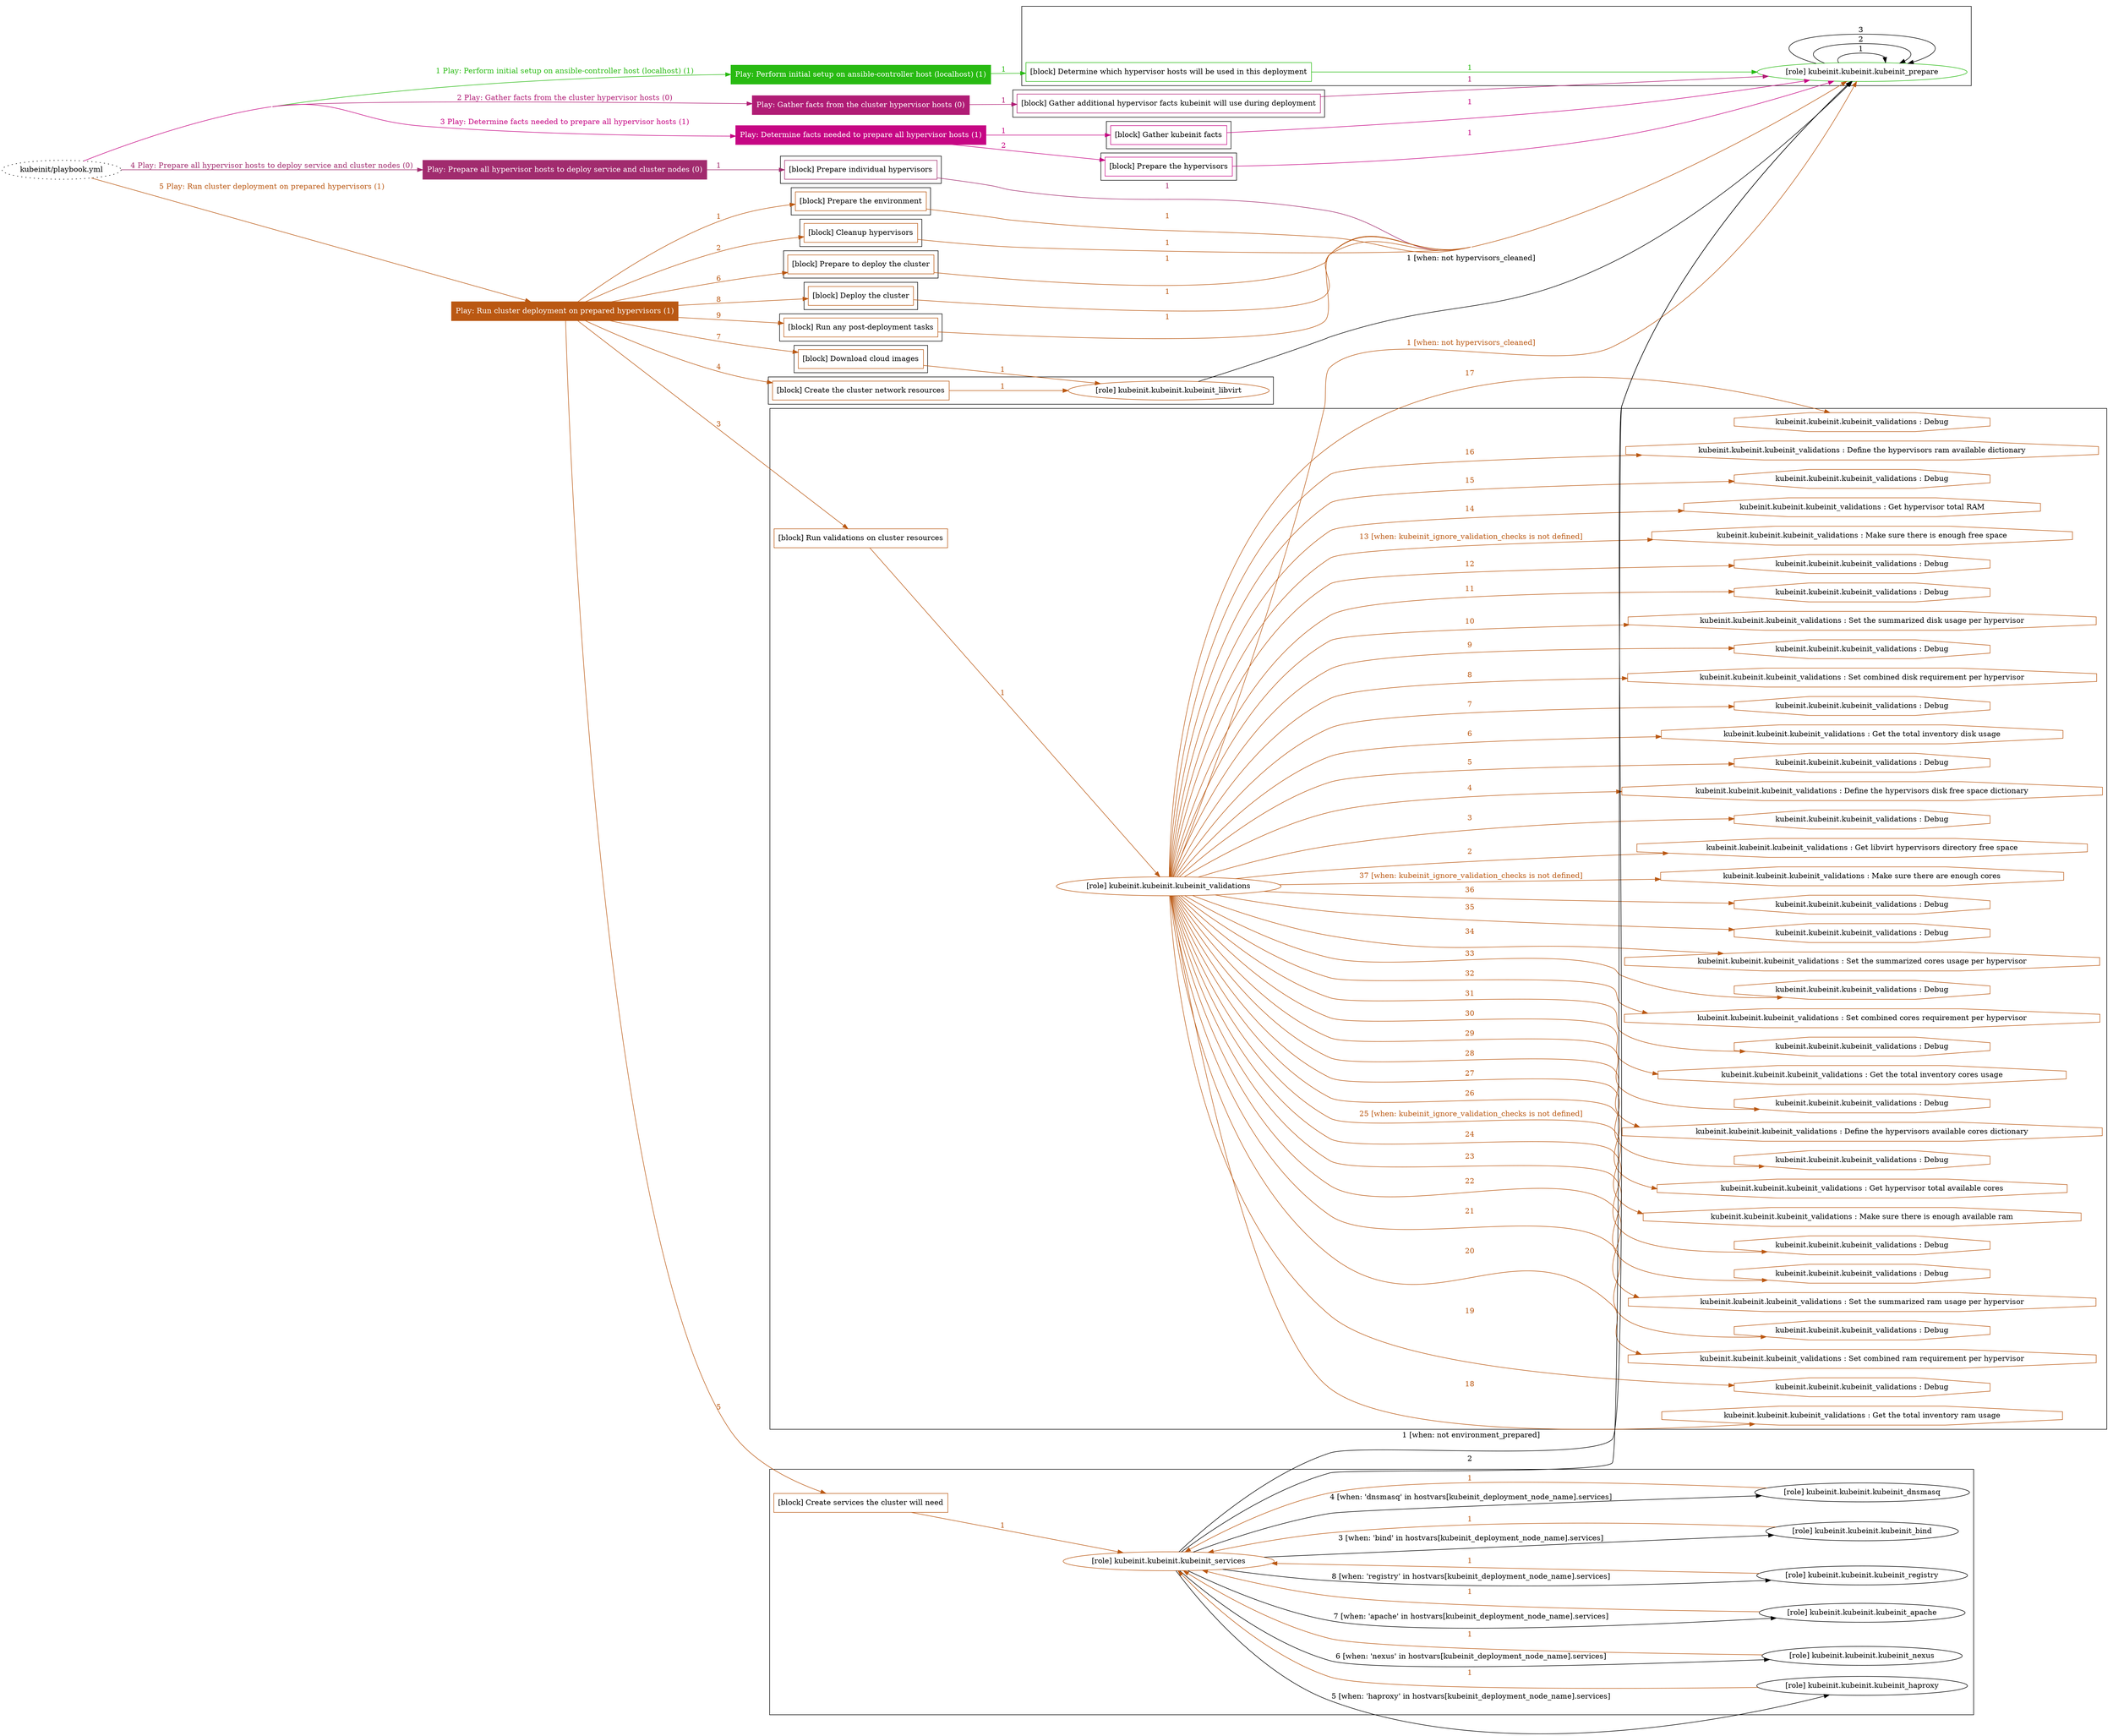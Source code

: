 digraph {
	graph [concentrate=true ordering=in rankdir=LR ratio=fill]
	edge [esep=5 sep=10]
	"kubeinit/playbook.yml" [URL="/home/runner/work/kubeinit/kubeinit/kubeinit/playbook.yml" id=playbook_c0d34bd8 style=dotted]
	"kubeinit/playbook.yml" -> play_a686b54a [label="1 Play: Perform initial setup on ansible-controller host (localhost) (1)" color="#28ba12" fontcolor="#28ba12" id=edge_playbook_c0d34bd8_play_a686b54a labeltooltip="1 Play: Perform initial setup on ansible-controller host (localhost) (1)" tooltip="1 Play: Perform initial setup on ansible-controller host (localhost) (1)"]
	subgraph "Play: Perform initial setup on ansible-controller host (localhost) (1)" {
		play_a686b54a [label="Play: Perform initial setup on ansible-controller host (localhost) (1)" URL="/home/runner/work/kubeinit/kubeinit/kubeinit/playbook.yml" color="#28ba12" fontcolor="#ffffff" id=play_a686b54a shape=box style=filled tooltip=localhost]
		play_a686b54a -> block_b60185c5 [label=1 color="#28ba12" fontcolor="#28ba12" id=edge_1_play_a686b54a_block_b60185c5 labeltooltip=1 tooltip=1]
		subgraph cluster_block_b60185c5 {
			block_b60185c5 [label="[block] Determine which hypervisor hosts will be used in this deployment" URL="/home/runner/work/kubeinit/kubeinit/kubeinit/playbook.yml" color="#28ba12" id=block_b60185c5 labeltooltip="Determine which hypervisor hosts will be used in this deployment" shape=box tooltip="Determine which hypervisor hosts will be used in this deployment"]
			block_b60185c5 -> role_2690aaf3 [label="1 " color="#28ba12" fontcolor="#28ba12" id=edge_1_block_b60185c5_role_2690aaf3 labeltooltip="1 " tooltip="1 "]
			subgraph "kubeinit.kubeinit.kubeinit_prepare" {
				role_2690aaf3 [label="[role] kubeinit.kubeinit.kubeinit_prepare" URL="/home/runner/work/kubeinit/kubeinit/kubeinit/playbook.yml" color="#28ba12" id=role_2690aaf3 tooltip="kubeinit.kubeinit.kubeinit_prepare"]
				role_2690aaf3 -> role_2690aaf3 [label="1 " color=black fontcolor=black id=edge_1_role_2690aaf3_role_2690aaf3 labeltooltip="1 " tooltip="1 "]
				role_2690aaf3 -> role_2690aaf3 [label="2 " color=black fontcolor=black id=edge_2_role_2690aaf3_role_2690aaf3 labeltooltip="2 " tooltip="2 "]
				role_2690aaf3 -> role_2690aaf3 [label="3 " color=black fontcolor=black id=edge_3_role_2690aaf3_role_2690aaf3 labeltooltip="3 " tooltip="3 "]
			}
		}
	}
	"kubeinit/playbook.yml" -> play_5a09e66a [label="2 Play: Gather facts from the cluster hypervisor hosts (0)" color="#b01c75" fontcolor="#b01c75" id=edge_playbook_c0d34bd8_play_5a09e66a labeltooltip="2 Play: Gather facts from the cluster hypervisor hosts (0)" tooltip="2 Play: Gather facts from the cluster hypervisor hosts (0)"]
	subgraph "Play: Gather facts from the cluster hypervisor hosts (0)" {
		play_5a09e66a [label="Play: Gather facts from the cluster hypervisor hosts (0)" URL="/home/runner/work/kubeinit/kubeinit/kubeinit/playbook.yml" color="#b01c75" fontcolor="#ffffff" id=play_5a09e66a shape=box style=filled tooltip="Play: Gather facts from the cluster hypervisor hosts (0)"]
		play_5a09e66a -> block_2503cb51 [label=1 color="#b01c75" fontcolor="#b01c75" id=edge_1_play_5a09e66a_block_2503cb51 labeltooltip=1 tooltip=1]
		subgraph cluster_block_2503cb51 {
			block_2503cb51 [label="[block] Gather additional hypervisor facts kubeinit will use during deployment" URL="/home/runner/work/kubeinit/kubeinit/kubeinit/playbook.yml" color="#b01c75" id=block_2503cb51 labeltooltip="Gather additional hypervisor facts kubeinit will use during deployment" shape=box tooltip="Gather additional hypervisor facts kubeinit will use during deployment"]
			block_2503cb51 -> role_2690aaf3 [label="1 " color="#b01c75" fontcolor="#b01c75" id=edge_1_block_2503cb51_role_2690aaf3 labeltooltip="1 " tooltip="1 "]
		}
	}
	"kubeinit/playbook.yml" -> play_10bb4254 [label="3 Play: Determine facts needed to prepare all hypervisor hosts (1)" color="#c60684" fontcolor="#c60684" id=edge_playbook_c0d34bd8_play_10bb4254 labeltooltip="3 Play: Determine facts needed to prepare all hypervisor hosts (1)" tooltip="3 Play: Determine facts needed to prepare all hypervisor hosts (1)"]
	subgraph "Play: Determine facts needed to prepare all hypervisor hosts (1)" {
		play_10bb4254 [label="Play: Determine facts needed to prepare all hypervisor hosts (1)" URL="/home/runner/work/kubeinit/kubeinit/kubeinit/playbook.yml" color="#c60684" fontcolor="#ffffff" id=play_10bb4254 shape=box style=filled tooltip=localhost]
		play_10bb4254 -> block_2e32a0d2 [label=1 color="#c60684" fontcolor="#c60684" id=edge_1_play_10bb4254_block_2e32a0d2 labeltooltip=1 tooltip=1]
		subgraph cluster_block_2e32a0d2 {
			block_2e32a0d2 [label="[block] Gather kubeinit facts" URL="/home/runner/work/kubeinit/kubeinit/kubeinit/playbook.yml" color="#c60684" id=block_2e32a0d2 labeltooltip="Gather kubeinit facts" shape=box tooltip="Gather kubeinit facts"]
			block_2e32a0d2 -> role_2690aaf3 [label="1 " color="#c60684" fontcolor="#c60684" id=edge_1_block_2e32a0d2_role_2690aaf3 labeltooltip="1 " tooltip="1 "]
		}
		play_10bb4254 -> block_afd1b072 [label=2 color="#c60684" fontcolor="#c60684" id=edge_2_play_10bb4254_block_afd1b072 labeltooltip=2 tooltip=2]
		subgraph cluster_block_afd1b072 {
			block_afd1b072 [label="[block] Prepare the hypervisors" URL="/home/runner/work/kubeinit/kubeinit/kubeinit/playbook.yml" color="#c60684" id=block_afd1b072 labeltooltip="Prepare the hypervisors" shape=box tooltip="Prepare the hypervisors"]
			block_afd1b072 -> role_2690aaf3 [label="1 " color="#c60684" fontcolor="#c60684" id=edge_1_block_afd1b072_role_2690aaf3 labeltooltip="1 " tooltip="1 "]
		}
	}
	"kubeinit/playbook.yml" -> play_aefdb59d [label="4 Play: Prepare all hypervisor hosts to deploy service and cluster nodes (0)" color="#a12b6e" fontcolor="#a12b6e" id=edge_playbook_c0d34bd8_play_aefdb59d labeltooltip="4 Play: Prepare all hypervisor hosts to deploy service and cluster nodes (0)" tooltip="4 Play: Prepare all hypervisor hosts to deploy service and cluster nodes (0)"]
	subgraph "Play: Prepare all hypervisor hosts to deploy service and cluster nodes (0)" {
		play_aefdb59d [label="Play: Prepare all hypervisor hosts to deploy service and cluster nodes (0)" URL="/home/runner/work/kubeinit/kubeinit/kubeinit/playbook.yml" color="#a12b6e" fontcolor="#ffffff" id=play_aefdb59d shape=box style=filled tooltip="Play: Prepare all hypervisor hosts to deploy service and cluster nodes (0)"]
		play_aefdb59d -> block_6290bbe1 [label=1 color="#a12b6e" fontcolor="#a12b6e" id=edge_1_play_aefdb59d_block_6290bbe1 labeltooltip=1 tooltip=1]
		subgraph cluster_block_6290bbe1 {
			block_6290bbe1 [label="[block] Prepare individual hypervisors" URL="/home/runner/work/kubeinit/kubeinit/kubeinit/playbook.yml" color="#a12b6e" id=block_6290bbe1 labeltooltip="Prepare individual hypervisors" shape=box tooltip="Prepare individual hypervisors"]
			block_6290bbe1 -> role_2690aaf3 [label="1 " color="#a12b6e" fontcolor="#a12b6e" id=edge_1_block_6290bbe1_role_2690aaf3 labeltooltip="1 " tooltip="1 "]
		}
	}
	"kubeinit/playbook.yml" -> play_a9e2fdc0 [label="5 Play: Run cluster deployment on prepared hypervisors (1)" color="#ba5812" fontcolor="#ba5812" id=edge_playbook_c0d34bd8_play_a9e2fdc0 labeltooltip="5 Play: Run cluster deployment on prepared hypervisors (1)" tooltip="5 Play: Run cluster deployment on prepared hypervisors (1)"]
	subgraph "Play: Run cluster deployment on prepared hypervisors (1)" {
		play_a9e2fdc0 [label="Play: Run cluster deployment on prepared hypervisors (1)" URL="/home/runner/work/kubeinit/kubeinit/kubeinit/playbook.yml" color="#ba5812" fontcolor="#ffffff" id=play_a9e2fdc0 shape=box style=filled tooltip=localhost]
		play_a9e2fdc0 -> block_39dfa074 [label=1 color="#ba5812" fontcolor="#ba5812" id=edge_1_play_a9e2fdc0_block_39dfa074 labeltooltip=1 tooltip=1]
		subgraph cluster_block_39dfa074 {
			block_39dfa074 [label="[block] Prepare the environment" URL="/home/runner/work/kubeinit/kubeinit/kubeinit/playbook.yml" color="#ba5812" id=block_39dfa074 labeltooltip="Prepare the environment" shape=box tooltip="Prepare the environment"]
			block_39dfa074 -> role_2690aaf3 [label="1 " color="#ba5812" fontcolor="#ba5812" id=edge_1_block_39dfa074_role_2690aaf3 labeltooltip="1 " tooltip="1 "]
		}
		play_a9e2fdc0 -> block_4a637e8b [label=2 color="#ba5812" fontcolor="#ba5812" id=edge_2_play_a9e2fdc0_block_4a637e8b labeltooltip=2 tooltip=2]
		subgraph cluster_block_4a637e8b {
			block_4a637e8b [label="[block] Cleanup hypervisors" URL="/home/runner/work/kubeinit/kubeinit/kubeinit/playbook.yml" color="#ba5812" id=block_4a637e8b labeltooltip="Cleanup hypervisors" shape=box tooltip="Cleanup hypervisors"]
			block_4a637e8b -> role_2690aaf3 [label="1 " color="#ba5812" fontcolor="#ba5812" id=edge_1_block_4a637e8b_role_2690aaf3 labeltooltip="1 " tooltip="1 "]
		}
		play_a9e2fdc0 -> block_3688e4c2 [label=3 color="#ba5812" fontcolor="#ba5812" id=edge_3_play_a9e2fdc0_block_3688e4c2 labeltooltip=3 tooltip=3]
		subgraph cluster_block_3688e4c2 {
			block_3688e4c2 [label="[block] Run validations on cluster resources" URL="/home/runner/work/kubeinit/kubeinit/kubeinit/playbook.yml" color="#ba5812" id=block_3688e4c2 labeltooltip="Run validations on cluster resources" shape=box tooltip="Run validations on cluster resources"]
			block_3688e4c2 -> role_703bbfa8 [label="1 " color="#ba5812" fontcolor="#ba5812" id=edge_1_block_3688e4c2_role_703bbfa8 labeltooltip="1 " tooltip="1 "]
			subgraph "kubeinit.kubeinit.kubeinit_validations" {
				role_703bbfa8 [label="[role] kubeinit.kubeinit.kubeinit_validations" URL="/home/runner/work/kubeinit/kubeinit/kubeinit/playbook.yml" color="#ba5812" id=role_703bbfa8 tooltip="kubeinit.kubeinit.kubeinit_validations"]
				role_703bbfa8 -> role_2690aaf3 [label="1 [when: not hypervisors_cleaned]" color="#ba5812" fontcolor="#ba5812" id=edge_1_role_703bbfa8_role_2690aaf3 labeltooltip="1 [when: not hypervisors_cleaned]" tooltip="1 [when: not hypervisors_cleaned]"]
				task_bbb6bc12 [label="kubeinit.kubeinit.kubeinit_validations : Get libvirt hypervisors directory free space" URL="/home/runner/.ansible/collections/ansible_collections/kubeinit/kubeinit/roles/kubeinit_validations/tasks/10_libvirt_free_space.yml" color="#ba5812" id=task_bbb6bc12 shape=octagon tooltip="kubeinit.kubeinit.kubeinit_validations : Get libvirt hypervisors directory free space"]
				role_703bbfa8 -> task_bbb6bc12 [label="2 " color="#ba5812" fontcolor="#ba5812" id=edge_2_role_703bbfa8_task_bbb6bc12 labeltooltip="2 " tooltip="2 "]
				task_e652c7c3 [label="kubeinit.kubeinit.kubeinit_validations : Debug" URL="/home/runner/.ansible/collections/ansible_collections/kubeinit/kubeinit/roles/kubeinit_validations/tasks/10_libvirt_free_space.yml" color="#ba5812" id=task_e652c7c3 shape=octagon tooltip="kubeinit.kubeinit.kubeinit_validations : Debug"]
				role_703bbfa8 -> task_e652c7c3 [label="3 " color="#ba5812" fontcolor="#ba5812" id=edge_3_role_703bbfa8_task_e652c7c3 labeltooltip="3 " tooltip="3 "]
				task_3e955c3b [label="kubeinit.kubeinit.kubeinit_validations : Define the hypervisors disk free space dictionary" URL="/home/runner/.ansible/collections/ansible_collections/kubeinit/kubeinit/roles/kubeinit_validations/tasks/10_libvirt_free_space.yml" color="#ba5812" id=task_3e955c3b shape=octagon tooltip="kubeinit.kubeinit.kubeinit_validations : Define the hypervisors disk free space dictionary"]
				role_703bbfa8 -> task_3e955c3b [label="4 " color="#ba5812" fontcolor="#ba5812" id=edge_4_role_703bbfa8_task_3e955c3b labeltooltip="4 " tooltip="4 "]
				task_02f84a6d [label="kubeinit.kubeinit.kubeinit_validations : Debug" URL="/home/runner/.ansible/collections/ansible_collections/kubeinit/kubeinit/roles/kubeinit_validations/tasks/10_libvirt_free_space.yml" color="#ba5812" id=task_02f84a6d shape=octagon tooltip="kubeinit.kubeinit.kubeinit_validations : Debug"]
				role_703bbfa8 -> task_02f84a6d [label="5 " color="#ba5812" fontcolor="#ba5812" id=edge_5_role_703bbfa8_task_02f84a6d labeltooltip="5 " tooltip="5 "]
				task_ac93bf1c [label="kubeinit.kubeinit.kubeinit_validations : Get the total inventory disk usage" URL="/home/runner/.ansible/collections/ansible_collections/kubeinit/kubeinit/roles/kubeinit_validations/tasks/10_libvirt_free_space.yml" color="#ba5812" id=task_ac93bf1c shape=octagon tooltip="kubeinit.kubeinit.kubeinit_validations : Get the total inventory disk usage"]
				role_703bbfa8 -> task_ac93bf1c [label="6 " color="#ba5812" fontcolor="#ba5812" id=edge_6_role_703bbfa8_task_ac93bf1c labeltooltip="6 " tooltip="6 "]
				task_1cffeed8 [label="kubeinit.kubeinit.kubeinit_validations : Debug" URL="/home/runner/.ansible/collections/ansible_collections/kubeinit/kubeinit/roles/kubeinit_validations/tasks/10_libvirt_free_space.yml" color="#ba5812" id=task_1cffeed8 shape=octagon tooltip="kubeinit.kubeinit.kubeinit_validations : Debug"]
				role_703bbfa8 -> task_1cffeed8 [label="7 " color="#ba5812" fontcolor="#ba5812" id=edge_7_role_703bbfa8_task_1cffeed8 labeltooltip="7 " tooltip="7 "]
				task_5cfcc519 [label="kubeinit.kubeinit.kubeinit_validations : Set combined disk requirement per hypervisor" URL="/home/runner/.ansible/collections/ansible_collections/kubeinit/kubeinit/roles/kubeinit_validations/tasks/10_libvirt_free_space.yml" color="#ba5812" id=task_5cfcc519 shape=octagon tooltip="kubeinit.kubeinit.kubeinit_validations : Set combined disk requirement per hypervisor"]
				role_703bbfa8 -> task_5cfcc519 [label="8 " color="#ba5812" fontcolor="#ba5812" id=edge_8_role_703bbfa8_task_5cfcc519 labeltooltip="8 " tooltip="8 "]
				task_34eaa11e [label="kubeinit.kubeinit.kubeinit_validations : Debug" URL="/home/runner/.ansible/collections/ansible_collections/kubeinit/kubeinit/roles/kubeinit_validations/tasks/10_libvirt_free_space.yml" color="#ba5812" id=task_34eaa11e shape=octagon tooltip="kubeinit.kubeinit.kubeinit_validations : Debug"]
				role_703bbfa8 -> task_34eaa11e [label="9 " color="#ba5812" fontcolor="#ba5812" id=edge_9_role_703bbfa8_task_34eaa11e labeltooltip="9 " tooltip="9 "]
				task_c39813ea [label="kubeinit.kubeinit.kubeinit_validations : Set the summarized disk usage per hypervisor" URL="/home/runner/.ansible/collections/ansible_collections/kubeinit/kubeinit/roles/kubeinit_validations/tasks/10_libvirt_free_space.yml" color="#ba5812" id=task_c39813ea shape=octagon tooltip="kubeinit.kubeinit.kubeinit_validations : Set the summarized disk usage per hypervisor"]
				role_703bbfa8 -> task_c39813ea [label="10 " color="#ba5812" fontcolor="#ba5812" id=edge_10_role_703bbfa8_task_c39813ea labeltooltip="10 " tooltip="10 "]
				task_50215423 [label="kubeinit.kubeinit.kubeinit_validations : Debug" URL="/home/runner/.ansible/collections/ansible_collections/kubeinit/kubeinit/roles/kubeinit_validations/tasks/10_libvirt_free_space.yml" color="#ba5812" id=task_50215423 shape=octagon tooltip="kubeinit.kubeinit.kubeinit_validations : Debug"]
				role_703bbfa8 -> task_50215423 [label="11 " color="#ba5812" fontcolor="#ba5812" id=edge_11_role_703bbfa8_task_50215423 labeltooltip="11 " tooltip="11 "]
				task_719634b0 [label="kubeinit.kubeinit.kubeinit_validations : Debug" URL="/home/runner/.ansible/collections/ansible_collections/kubeinit/kubeinit/roles/kubeinit_validations/tasks/10_libvirt_free_space.yml" color="#ba5812" id=task_719634b0 shape=octagon tooltip="kubeinit.kubeinit.kubeinit_validations : Debug"]
				role_703bbfa8 -> task_719634b0 [label="12 " color="#ba5812" fontcolor="#ba5812" id=edge_12_role_703bbfa8_task_719634b0 labeltooltip="12 " tooltip="12 "]
				task_28c9a16a [label="kubeinit.kubeinit.kubeinit_validations : Make sure there is enough free space" URL="/home/runner/.ansible/collections/ansible_collections/kubeinit/kubeinit/roles/kubeinit_validations/tasks/10_libvirt_free_space.yml" color="#ba5812" id=task_28c9a16a shape=octagon tooltip="kubeinit.kubeinit.kubeinit_validations : Make sure there is enough free space"]
				role_703bbfa8 -> task_28c9a16a [label="13 [when: kubeinit_ignore_validation_checks is not defined]" color="#ba5812" fontcolor="#ba5812" id=edge_13_role_703bbfa8_task_28c9a16a labeltooltip="13 [when: kubeinit_ignore_validation_checks is not defined]" tooltip="13 [when: kubeinit_ignore_validation_checks is not defined]"]
				task_79bcf29d [label="kubeinit.kubeinit.kubeinit_validations : Get hypervisor total RAM" URL="/home/runner/.ansible/collections/ansible_collections/kubeinit/kubeinit/roles/kubeinit_validations/tasks/20_libvirt_available_ram.yml" color="#ba5812" id=task_79bcf29d shape=octagon tooltip="kubeinit.kubeinit.kubeinit_validations : Get hypervisor total RAM"]
				role_703bbfa8 -> task_79bcf29d [label="14 " color="#ba5812" fontcolor="#ba5812" id=edge_14_role_703bbfa8_task_79bcf29d labeltooltip="14 " tooltip="14 "]
				task_e2282b8d [label="kubeinit.kubeinit.kubeinit_validations : Debug" URL="/home/runner/.ansible/collections/ansible_collections/kubeinit/kubeinit/roles/kubeinit_validations/tasks/20_libvirt_available_ram.yml" color="#ba5812" id=task_e2282b8d shape=octagon tooltip="kubeinit.kubeinit.kubeinit_validations : Debug"]
				role_703bbfa8 -> task_e2282b8d [label="15 " color="#ba5812" fontcolor="#ba5812" id=edge_15_role_703bbfa8_task_e2282b8d labeltooltip="15 " tooltip="15 "]
				task_8976fe07 [label="kubeinit.kubeinit.kubeinit_validations : Define the hypervisors ram available dictionary" URL="/home/runner/.ansible/collections/ansible_collections/kubeinit/kubeinit/roles/kubeinit_validations/tasks/20_libvirt_available_ram.yml" color="#ba5812" id=task_8976fe07 shape=octagon tooltip="kubeinit.kubeinit.kubeinit_validations : Define the hypervisors ram available dictionary"]
				role_703bbfa8 -> task_8976fe07 [label="16 " color="#ba5812" fontcolor="#ba5812" id=edge_16_role_703bbfa8_task_8976fe07 labeltooltip="16 " tooltip="16 "]
				task_d2e2e528 [label="kubeinit.kubeinit.kubeinit_validations : Debug" URL="/home/runner/.ansible/collections/ansible_collections/kubeinit/kubeinit/roles/kubeinit_validations/tasks/20_libvirt_available_ram.yml" color="#ba5812" id=task_d2e2e528 shape=octagon tooltip="kubeinit.kubeinit.kubeinit_validations : Debug"]
				role_703bbfa8 -> task_d2e2e528 [label="17 " color="#ba5812" fontcolor="#ba5812" id=edge_17_role_703bbfa8_task_d2e2e528 labeltooltip="17 " tooltip="17 "]
				task_a9f3f87e [label="kubeinit.kubeinit.kubeinit_validations : Get the total inventory ram usage" URL="/home/runner/.ansible/collections/ansible_collections/kubeinit/kubeinit/roles/kubeinit_validations/tasks/20_libvirt_available_ram.yml" color="#ba5812" id=task_a9f3f87e shape=octagon tooltip="kubeinit.kubeinit.kubeinit_validations : Get the total inventory ram usage"]
				role_703bbfa8 -> task_a9f3f87e [label="18 " color="#ba5812" fontcolor="#ba5812" id=edge_18_role_703bbfa8_task_a9f3f87e labeltooltip="18 " tooltip="18 "]
				task_85b537ff [label="kubeinit.kubeinit.kubeinit_validations : Debug" URL="/home/runner/.ansible/collections/ansible_collections/kubeinit/kubeinit/roles/kubeinit_validations/tasks/20_libvirt_available_ram.yml" color="#ba5812" id=task_85b537ff shape=octagon tooltip="kubeinit.kubeinit.kubeinit_validations : Debug"]
				role_703bbfa8 -> task_85b537ff [label="19 " color="#ba5812" fontcolor="#ba5812" id=edge_19_role_703bbfa8_task_85b537ff labeltooltip="19 " tooltip="19 "]
				task_f7b35be5 [label="kubeinit.kubeinit.kubeinit_validations : Set combined ram requirement per hypervisor" URL="/home/runner/.ansible/collections/ansible_collections/kubeinit/kubeinit/roles/kubeinit_validations/tasks/20_libvirt_available_ram.yml" color="#ba5812" id=task_f7b35be5 shape=octagon tooltip="kubeinit.kubeinit.kubeinit_validations : Set combined ram requirement per hypervisor"]
				role_703bbfa8 -> task_f7b35be5 [label="20 " color="#ba5812" fontcolor="#ba5812" id=edge_20_role_703bbfa8_task_f7b35be5 labeltooltip="20 " tooltip="20 "]
				task_94825075 [label="kubeinit.kubeinit.kubeinit_validations : Debug" URL="/home/runner/.ansible/collections/ansible_collections/kubeinit/kubeinit/roles/kubeinit_validations/tasks/20_libvirt_available_ram.yml" color="#ba5812" id=task_94825075 shape=octagon tooltip="kubeinit.kubeinit.kubeinit_validations : Debug"]
				role_703bbfa8 -> task_94825075 [label="21 " color="#ba5812" fontcolor="#ba5812" id=edge_21_role_703bbfa8_task_94825075 labeltooltip="21 " tooltip="21 "]
				task_8ffb1667 [label="kubeinit.kubeinit.kubeinit_validations : Set the summarized ram usage per hypervisor" URL="/home/runner/.ansible/collections/ansible_collections/kubeinit/kubeinit/roles/kubeinit_validations/tasks/20_libvirt_available_ram.yml" color="#ba5812" id=task_8ffb1667 shape=octagon tooltip="kubeinit.kubeinit.kubeinit_validations : Set the summarized ram usage per hypervisor"]
				role_703bbfa8 -> task_8ffb1667 [label="22 " color="#ba5812" fontcolor="#ba5812" id=edge_22_role_703bbfa8_task_8ffb1667 labeltooltip="22 " tooltip="22 "]
				task_8bc12973 [label="kubeinit.kubeinit.kubeinit_validations : Debug" URL="/home/runner/.ansible/collections/ansible_collections/kubeinit/kubeinit/roles/kubeinit_validations/tasks/20_libvirt_available_ram.yml" color="#ba5812" id=task_8bc12973 shape=octagon tooltip="kubeinit.kubeinit.kubeinit_validations : Debug"]
				role_703bbfa8 -> task_8bc12973 [label="23 " color="#ba5812" fontcolor="#ba5812" id=edge_23_role_703bbfa8_task_8bc12973 labeltooltip="23 " tooltip="23 "]
				task_01c1ca3c [label="kubeinit.kubeinit.kubeinit_validations : Debug" URL="/home/runner/.ansible/collections/ansible_collections/kubeinit/kubeinit/roles/kubeinit_validations/tasks/20_libvirt_available_ram.yml" color="#ba5812" id=task_01c1ca3c shape=octagon tooltip="kubeinit.kubeinit.kubeinit_validations : Debug"]
				role_703bbfa8 -> task_01c1ca3c [label="24 " color="#ba5812" fontcolor="#ba5812" id=edge_24_role_703bbfa8_task_01c1ca3c labeltooltip="24 " tooltip="24 "]
				task_07f6c315 [label="kubeinit.kubeinit.kubeinit_validations : Make sure there is enough available ram" URL="/home/runner/.ansible/collections/ansible_collections/kubeinit/kubeinit/roles/kubeinit_validations/tasks/20_libvirt_available_ram.yml" color="#ba5812" id=task_07f6c315 shape=octagon tooltip="kubeinit.kubeinit.kubeinit_validations : Make sure there is enough available ram"]
				role_703bbfa8 -> task_07f6c315 [label="25 [when: kubeinit_ignore_validation_checks is not defined]" color="#ba5812" fontcolor="#ba5812" id=edge_25_role_703bbfa8_task_07f6c315 labeltooltip="25 [when: kubeinit_ignore_validation_checks is not defined]" tooltip="25 [when: kubeinit_ignore_validation_checks is not defined]"]
				task_490246a1 [label="kubeinit.kubeinit.kubeinit_validations : Get hypervisor total available cores" URL="/home/runner/.ansible/collections/ansible_collections/kubeinit/kubeinit/roles/kubeinit_validations/tasks/30_libvirt_check_cpu_cores.yml" color="#ba5812" id=task_490246a1 shape=octagon tooltip="kubeinit.kubeinit.kubeinit_validations : Get hypervisor total available cores"]
				role_703bbfa8 -> task_490246a1 [label="26 " color="#ba5812" fontcolor="#ba5812" id=edge_26_role_703bbfa8_task_490246a1 labeltooltip="26 " tooltip="26 "]
				task_72352e64 [label="kubeinit.kubeinit.kubeinit_validations : Debug" URL="/home/runner/.ansible/collections/ansible_collections/kubeinit/kubeinit/roles/kubeinit_validations/tasks/30_libvirt_check_cpu_cores.yml" color="#ba5812" id=task_72352e64 shape=octagon tooltip="kubeinit.kubeinit.kubeinit_validations : Debug"]
				role_703bbfa8 -> task_72352e64 [label="27 " color="#ba5812" fontcolor="#ba5812" id=edge_27_role_703bbfa8_task_72352e64 labeltooltip="27 " tooltip="27 "]
				task_8cd83ed2 [label="kubeinit.kubeinit.kubeinit_validations : Define the hypervisors available cores dictionary" URL="/home/runner/.ansible/collections/ansible_collections/kubeinit/kubeinit/roles/kubeinit_validations/tasks/30_libvirt_check_cpu_cores.yml" color="#ba5812" id=task_8cd83ed2 shape=octagon tooltip="kubeinit.kubeinit.kubeinit_validations : Define the hypervisors available cores dictionary"]
				role_703bbfa8 -> task_8cd83ed2 [label="28 " color="#ba5812" fontcolor="#ba5812" id=edge_28_role_703bbfa8_task_8cd83ed2 labeltooltip="28 " tooltip="28 "]
				task_f4f8d039 [label="kubeinit.kubeinit.kubeinit_validations : Debug" URL="/home/runner/.ansible/collections/ansible_collections/kubeinit/kubeinit/roles/kubeinit_validations/tasks/30_libvirt_check_cpu_cores.yml" color="#ba5812" id=task_f4f8d039 shape=octagon tooltip="kubeinit.kubeinit.kubeinit_validations : Debug"]
				role_703bbfa8 -> task_f4f8d039 [label="29 " color="#ba5812" fontcolor="#ba5812" id=edge_29_role_703bbfa8_task_f4f8d039 labeltooltip="29 " tooltip="29 "]
				task_b550fa68 [label="kubeinit.kubeinit.kubeinit_validations : Get the total inventory cores usage" URL="/home/runner/.ansible/collections/ansible_collections/kubeinit/kubeinit/roles/kubeinit_validations/tasks/30_libvirt_check_cpu_cores.yml" color="#ba5812" id=task_b550fa68 shape=octagon tooltip="kubeinit.kubeinit.kubeinit_validations : Get the total inventory cores usage"]
				role_703bbfa8 -> task_b550fa68 [label="30 " color="#ba5812" fontcolor="#ba5812" id=edge_30_role_703bbfa8_task_b550fa68 labeltooltip="30 " tooltip="30 "]
				task_e1d72450 [label="kubeinit.kubeinit.kubeinit_validations : Debug" URL="/home/runner/.ansible/collections/ansible_collections/kubeinit/kubeinit/roles/kubeinit_validations/tasks/30_libvirt_check_cpu_cores.yml" color="#ba5812" id=task_e1d72450 shape=octagon tooltip="kubeinit.kubeinit.kubeinit_validations : Debug"]
				role_703bbfa8 -> task_e1d72450 [label="31 " color="#ba5812" fontcolor="#ba5812" id=edge_31_role_703bbfa8_task_e1d72450 labeltooltip="31 " tooltip="31 "]
				task_9b2a6630 [label="kubeinit.kubeinit.kubeinit_validations : Set combined cores requirement per hypervisor" URL="/home/runner/.ansible/collections/ansible_collections/kubeinit/kubeinit/roles/kubeinit_validations/tasks/30_libvirt_check_cpu_cores.yml" color="#ba5812" id=task_9b2a6630 shape=octagon tooltip="kubeinit.kubeinit.kubeinit_validations : Set combined cores requirement per hypervisor"]
				role_703bbfa8 -> task_9b2a6630 [label="32 " color="#ba5812" fontcolor="#ba5812" id=edge_32_role_703bbfa8_task_9b2a6630 labeltooltip="32 " tooltip="32 "]
				task_5a7d544b [label="kubeinit.kubeinit.kubeinit_validations : Debug" URL="/home/runner/.ansible/collections/ansible_collections/kubeinit/kubeinit/roles/kubeinit_validations/tasks/30_libvirt_check_cpu_cores.yml" color="#ba5812" id=task_5a7d544b shape=octagon tooltip="kubeinit.kubeinit.kubeinit_validations : Debug"]
				role_703bbfa8 -> task_5a7d544b [label="33 " color="#ba5812" fontcolor="#ba5812" id=edge_33_role_703bbfa8_task_5a7d544b labeltooltip="33 " tooltip="33 "]
				task_cd7126c6 [label="kubeinit.kubeinit.kubeinit_validations : Set the summarized cores usage per hypervisor" URL="/home/runner/.ansible/collections/ansible_collections/kubeinit/kubeinit/roles/kubeinit_validations/tasks/30_libvirt_check_cpu_cores.yml" color="#ba5812" id=task_cd7126c6 shape=octagon tooltip="kubeinit.kubeinit.kubeinit_validations : Set the summarized cores usage per hypervisor"]
				role_703bbfa8 -> task_cd7126c6 [label="34 " color="#ba5812" fontcolor="#ba5812" id=edge_34_role_703bbfa8_task_cd7126c6 labeltooltip="34 " tooltip="34 "]
				task_57a50000 [label="kubeinit.kubeinit.kubeinit_validations : Debug" URL="/home/runner/.ansible/collections/ansible_collections/kubeinit/kubeinit/roles/kubeinit_validations/tasks/30_libvirt_check_cpu_cores.yml" color="#ba5812" id=task_57a50000 shape=octagon tooltip="kubeinit.kubeinit.kubeinit_validations : Debug"]
				role_703bbfa8 -> task_57a50000 [label="35 " color="#ba5812" fontcolor="#ba5812" id=edge_35_role_703bbfa8_task_57a50000 labeltooltip="35 " tooltip="35 "]
				task_120f0701 [label="kubeinit.kubeinit.kubeinit_validations : Debug" URL="/home/runner/.ansible/collections/ansible_collections/kubeinit/kubeinit/roles/kubeinit_validations/tasks/30_libvirt_check_cpu_cores.yml" color="#ba5812" id=task_120f0701 shape=octagon tooltip="kubeinit.kubeinit.kubeinit_validations : Debug"]
				role_703bbfa8 -> task_120f0701 [label="36 " color="#ba5812" fontcolor="#ba5812" id=edge_36_role_703bbfa8_task_120f0701 labeltooltip="36 " tooltip="36 "]
				task_269feb39 [label="kubeinit.kubeinit.kubeinit_validations : Make sure there are enough cores" URL="/home/runner/.ansible/collections/ansible_collections/kubeinit/kubeinit/roles/kubeinit_validations/tasks/30_libvirt_check_cpu_cores.yml" color="#ba5812" id=task_269feb39 shape=octagon tooltip="kubeinit.kubeinit.kubeinit_validations : Make sure there are enough cores"]
				role_703bbfa8 -> task_269feb39 [label="37 [when: kubeinit_ignore_validation_checks is not defined]" color="#ba5812" fontcolor="#ba5812" id=edge_37_role_703bbfa8_task_269feb39 labeltooltip="37 [when: kubeinit_ignore_validation_checks is not defined]" tooltip="37 [when: kubeinit_ignore_validation_checks is not defined]"]
			}
		}
		play_a9e2fdc0 -> block_a46d7154 [label=4 color="#ba5812" fontcolor="#ba5812" id=edge_4_play_a9e2fdc0_block_a46d7154 labeltooltip=4 tooltip=4]
		subgraph cluster_block_a46d7154 {
			block_a46d7154 [label="[block] Create the cluster network resources" URL="/home/runner/work/kubeinit/kubeinit/kubeinit/playbook.yml" color="#ba5812" id=block_a46d7154 labeltooltip="Create the cluster network resources" shape=box tooltip="Create the cluster network resources"]
			block_a46d7154 -> role_95bb0388 [label="1 " color="#ba5812" fontcolor="#ba5812" id=edge_1_block_a46d7154_role_95bb0388 labeltooltip="1 " tooltip="1 "]
			subgraph "kubeinit.kubeinit.kubeinit_libvirt" {
				role_95bb0388 [label="[role] kubeinit.kubeinit.kubeinit_libvirt" URL="/home/runner/work/kubeinit/kubeinit/kubeinit/playbook.yml" color="#ba5812" id=role_95bb0388 tooltip="kubeinit.kubeinit.kubeinit_libvirt"]
				role_95bb0388 -> role_2690aaf3 [label="1 [when: not hypervisors_cleaned]" color=black fontcolor=black id=edge_1_role_95bb0388_role_2690aaf3 labeltooltip="1 [when: not hypervisors_cleaned]" tooltip="1 [when: not hypervisors_cleaned]"]
			}
		}
		play_a9e2fdc0 -> block_68b7dac2 [label=5 color="#ba5812" fontcolor="#ba5812" id=edge_5_play_a9e2fdc0_block_68b7dac2 labeltooltip=5 tooltip=5]
		subgraph cluster_block_68b7dac2 {
			block_68b7dac2 [label="[block] Create services the cluster will need" URL="/home/runner/work/kubeinit/kubeinit/kubeinit/playbook.yml" color="#ba5812" id=block_68b7dac2 labeltooltip="Create services the cluster will need" shape=box tooltip="Create services the cluster will need"]
			block_68b7dac2 -> role_c3b6ca17 [label="1 " color="#ba5812" fontcolor="#ba5812" id=edge_1_block_68b7dac2_role_c3b6ca17 labeltooltip="1 " tooltip="1 "]
			subgraph "kubeinit.kubeinit.kubeinit_services" {
				role_c3b6ca17 [label="[role] kubeinit.kubeinit.kubeinit_services" URL="/home/runner/work/kubeinit/kubeinit/kubeinit/playbook.yml" color="#ba5812" id=role_c3b6ca17 tooltip="kubeinit.kubeinit.kubeinit_services"]
				role_c3b6ca17 -> role_2690aaf3 [label="1 [when: not environment_prepared]" color=black fontcolor=black id=edge_1_role_c3b6ca17_role_2690aaf3 labeltooltip="1 [when: not environment_prepared]" tooltip="1 [when: not environment_prepared]"]
				role_c3b6ca17 -> role_2690aaf3 [label="2 " color=black fontcolor=black id=edge_2_role_c3b6ca17_role_2690aaf3 labeltooltip="2 " tooltip="2 "]
				role_c3b6ca17 -> role_11ad6480 [label="3 [when: 'bind' in hostvars[kubeinit_deployment_node_name].services]" color=black fontcolor=black id=edge_3_role_c3b6ca17_role_11ad6480 labeltooltip="3 [when: 'bind' in hostvars[kubeinit_deployment_node_name].services]" tooltip="3 [when: 'bind' in hostvars[kubeinit_deployment_node_name].services]"]
				subgraph "kubeinit.kubeinit.kubeinit_bind" {
					role_11ad6480 [label="[role] kubeinit.kubeinit.kubeinit_bind" URL="/home/runner/.ansible/collections/ansible_collections/kubeinit/kubeinit/roles/kubeinit_services/tasks/start_services_containers.yml" color=black id=role_11ad6480 tooltip="kubeinit.kubeinit.kubeinit_bind"]
					role_11ad6480 -> role_c3b6ca17 [label="1 " color="#ba5812" fontcolor="#ba5812" id=edge_1_role_11ad6480_role_c3b6ca17 labeltooltip="1 " tooltip="1 "]
				}
				role_c3b6ca17 -> role_bdbcb030 [label="4 [when: 'dnsmasq' in hostvars[kubeinit_deployment_node_name].services]" color=black fontcolor=black id=edge_4_role_c3b6ca17_role_bdbcb030 labeltooltip="4 [when: 'dnsmasq' in hostvars[kubeinit_deployment_node_name].services]" tooltip="4 [when: 'dnsmasq' in hostvars[kubeinit_deployment_node_name].services]"]
				subgraph "kubeinit.kubeinit.kubeinit_dnsmasq" {
					role_bdbcb030 [label="[role] kubeinit.kubeinit.kubeinit_dnsmasq" URL="/home/runner/.ansible/collections/ansible_collections/kubeinit/kubeinit/roles/kubeinit_services/tasks/start_services_containers.yml" color=black id=role_bdbcb030 tooltip="kubeinit.kubeinit.kubeinit_dnsmasq"]
					role_bdbcb030 -> role_c3b6ca17 [label="1 " color="#ba5812" fontcolor="#ba5812" id=edge_1_role_bdbcb030_role_c3b6ca17 labeltooltip="1 " tooltip="1 "]
				}
				role_c3b6ca17 -> role_cbd6e96e [label="5 [when: 'haproxy' in hostvars[kubeinit_deployment_node_name].services]" color=black fontcolor=black id=edge_5_role_c3b6ca17_role_cbd6e96e labeltooltip="5 [when: 'haproxy' in hostvars[kubeinit_deployment_node_name].services]" tooltip="5 [when: 'haproxy' in hostvars[kubeinit_deployment_node_name].services]"]
				subgraph "kubeinit.kubeinit.kubeinit_haproxy" {
					role_cbd6e96e [label="[role] kubeinit.kubeinit.kubeinit_haproxy" URL="/home/runner/.ansible/collections/ansible_collections/kubeinit/kubeinit/roles/kubeinit_services/tasks/start_services_containers.yml" color=black id=role_cbd6e96e tooltip="kubeinit.kubeinit.kubeinit_haproxy"]
					role_cbd6e96e -> role_c3b6ca17 [label="1 " color="#ba5812" fontcolor="#ba5812" id=edge_1_role_cbd6e96e_role_c3b6ca17 labeltooltip="1 " tooltip="1 "]
				}
				role_c3b6ca17 -> role_b2191203 [label="6 [when: 'nexus' in hostvars[kubeinit_deployment_node_name].services]" color=black fontcolor=black id=edge_6_role_c3b6ca17_role_b2191203 labeltooltip="6 [when: 'nexus' in hostvars[kubeinit_deployment_node_name].services]" tooltip="6 [when: 'nexus' in hostvars[kubeinit_deployment_node_name].services]"]
				subgraph "kubeinit.kubeinit.kubeinit_nexus" {
					role_b2191203 [label="[role] kubeinit.kubeinit.kubeinit_nexus" URL="/home/runner/.ansible/collections/ansible_collections/kubeinit/kubeinit/roles/kubeinit_services/tasks/start_services_containers.yml" color=black id=role_b2191203 tooltip="kubeinit.kubeinit.kubeinit_nexus"]
					role_b2191203 -> role_c3b6ca17 [label="1 " color="#ba5812" fontcolor="#ba5812" id=edge_1_role_b2191203_role_c3b6ca17 labeltooltip="1 " tooltip="1 "]
				}
				role_c3b6ca17 -> role_c993d7df [label="7 [when: 'apache' in hostvars[kubeinit_deployment_node_name].services]" color=black fontcolor=black id=edge_7_role_c3b6ca17_role_c993d7df labeltooltip="7 [when: 'apache' in hostvars[kubeinit_deployment_node_name].services]" tooltip="7 [when: 'apache' in hostvars[kubeinit_deployment_node_name].services]"]
				subgraph "kubeinit.kubeinit.kubeinit_apache" {
					role_c993d7df [label="[role] kubeinit.kubeinit.kubeinit_apache" URL="/home/runner/.ansible/collections/ansible_collections/kubeinit/kubeinit/roles/kubeinit_services/tasks/start_services_containers.yml" color=black id=role_c993d7df tooltip="kubeinit.kubeinit.kubeinit_apache"]
					role_c993d7df -> role_c3b6ca17 [label="1 " color="#ba5812" fontcolor="#ba5812" id=edge_1_role_c993d7df_role_c3b6ca17 labeltooltip="1 " tooltip="1 "]
				}
				role_c3b6ca17 -> role_898f9f96 [label="8 [when: 'registry' in hostvars[kubeinit_deployment_node_name].services]" color=black fontcolor=black id=edge_8_role_c3b6ca17_role_898f9f96 labeltooltip="8 [when: 'registry' in hostvars[kubeinit_deployment_node_name].services]" tooltip="8 [when: 'registry' in hostvars[kubeinit_deployment_node_name].services]"]
				subgraph "kubeinit.kubeinit.kubeinit_registry" {
					role_898f9f96 [label="[role] kubeinit.kubeinit.kubeinit_registry" URL="/home/runner/.ansible/collections/ansible_collections/kubeinit/kubeinit/roles/kubeinit_services/tasks/start_services_containers.yml" color=black id=role_898f9f96 tooltip="kubeinit.kubeinit.kubeinit_registry"]
					role_898f9f96 -> role_c3b6ca17 [label="1 " color="#ba5812" fontcolor="#ba5812" id=edge_1_role_898f9f96_role_c3b6ca17 labeltooltip="1 " tooltip="1 "]
				}
			}
		}
		play_a9e2fdc0 -> block_231eeb86 [label=6 color="#ba5812" fontcolor="#ba5812" id=edge_6_play_a9e2fdc0_block_231eeb86 labeltooltip=6 tooltip=6]
		subgraph cluster_block_231eeb86 {
			block_231eeb86 [label="[block] Prepare to deploy the cluster" URL="/home/runner/work/kubeinit/kubeinit/kubeinit/playbook.yml" color="#ba5812" id=block_231eeb86 labeltooltip="Prepare to deploy the cluster" shape=box tooltip="Prepare to deploy the cluster"]
			block_231eeb86 -> role_2690aaf3 [label="1 " color="#ba5812" fontcolor="#ba5812" id=edge_1_block_231eeb86_role_2690aaf3 labeltooltip="1 " tooltip="1 "]
		}
		play_a9e2fdc0 -> block_f0b22d31 [label=7 color="#ba5812" fontcolor="#ba5812" id=edge_7_play_a9e2fdc0_block_f0b22d31 labeltooltip=7 tooltip=7]
		subgraph cluster_block_f0b22d31 {
			block_f0b22d31 [label="[block] Download cloud images" URL="/home/runner/work/kubeinit/kubeinit/kubeinit/playbook.yml" color="#ba5812" id=block_f0b22d31 labeltooltip="Download cloud images" shape=box tooltip="Download cloud images"]
			block_f0b22d31 -> role_95bb0388 [label="1 " color="#ba5812" fontcolor="#ba5812" id=edge_1_block_f0b22d31_role_95bb0388 labeltooltip="1 " tooltip="1 "]
		}
		play_a9e2fdc0 -> block_811cf793 [label=8 color="#ba5812" fontcolor="#ba5812" id=edge_8_play_a9e2fdc0_block_811cf793 labeltooltip=8 tooltip=8]
		subgraph cluster_block_811cf793 {
			block_811cf793 [label="[block] Deploy the cluster" URL="/home/runner/work/kubeinit/kubeinit/kubeinit/playbook.yml" color="#ba5812" id=block_811cf793 labeltooltip="Deploy the cluster" shape=box tooltip="Deploy the cluster"]
			block_811cf793 -> role_2690aaf3 [label="1 " color="#ba5812" fontcolor="#ba5812" id=edge_1_block_811cf793_role_2690aaf3 labeltooltip="1 " tooltip="1 "]
		}
		play_a9e2fdc0 -> block_83ff9319 [label=9 color="#ba5812" fontcolor="#ba5812" id=edge_9_play_a9e2fdc0_block_83ff9319 labeltooltip=9 tooltip=9]
		subgraph cluster_block_83ff9319 {
			block_83ff9319 [label="[block] Run any post-deployment tasks" URL="/home/runner/work/kubeinit/kubeinit/kubeinit/playbook.yml" color="#ba5812" id=block_83ff9319 labeltooltip="Run any post-deployment tasks" shape=box tooltip="Run any post-deployment tasks"]
			block_83ff9319 -> role_2690aaf3 [label="1 " color="#ba5812" fontcolor="#ba5812" id=edge_1_block_83ff9319_role_2690aaf3 labeltooltip="1 " tooltip="1 "]
		}
	}
}
